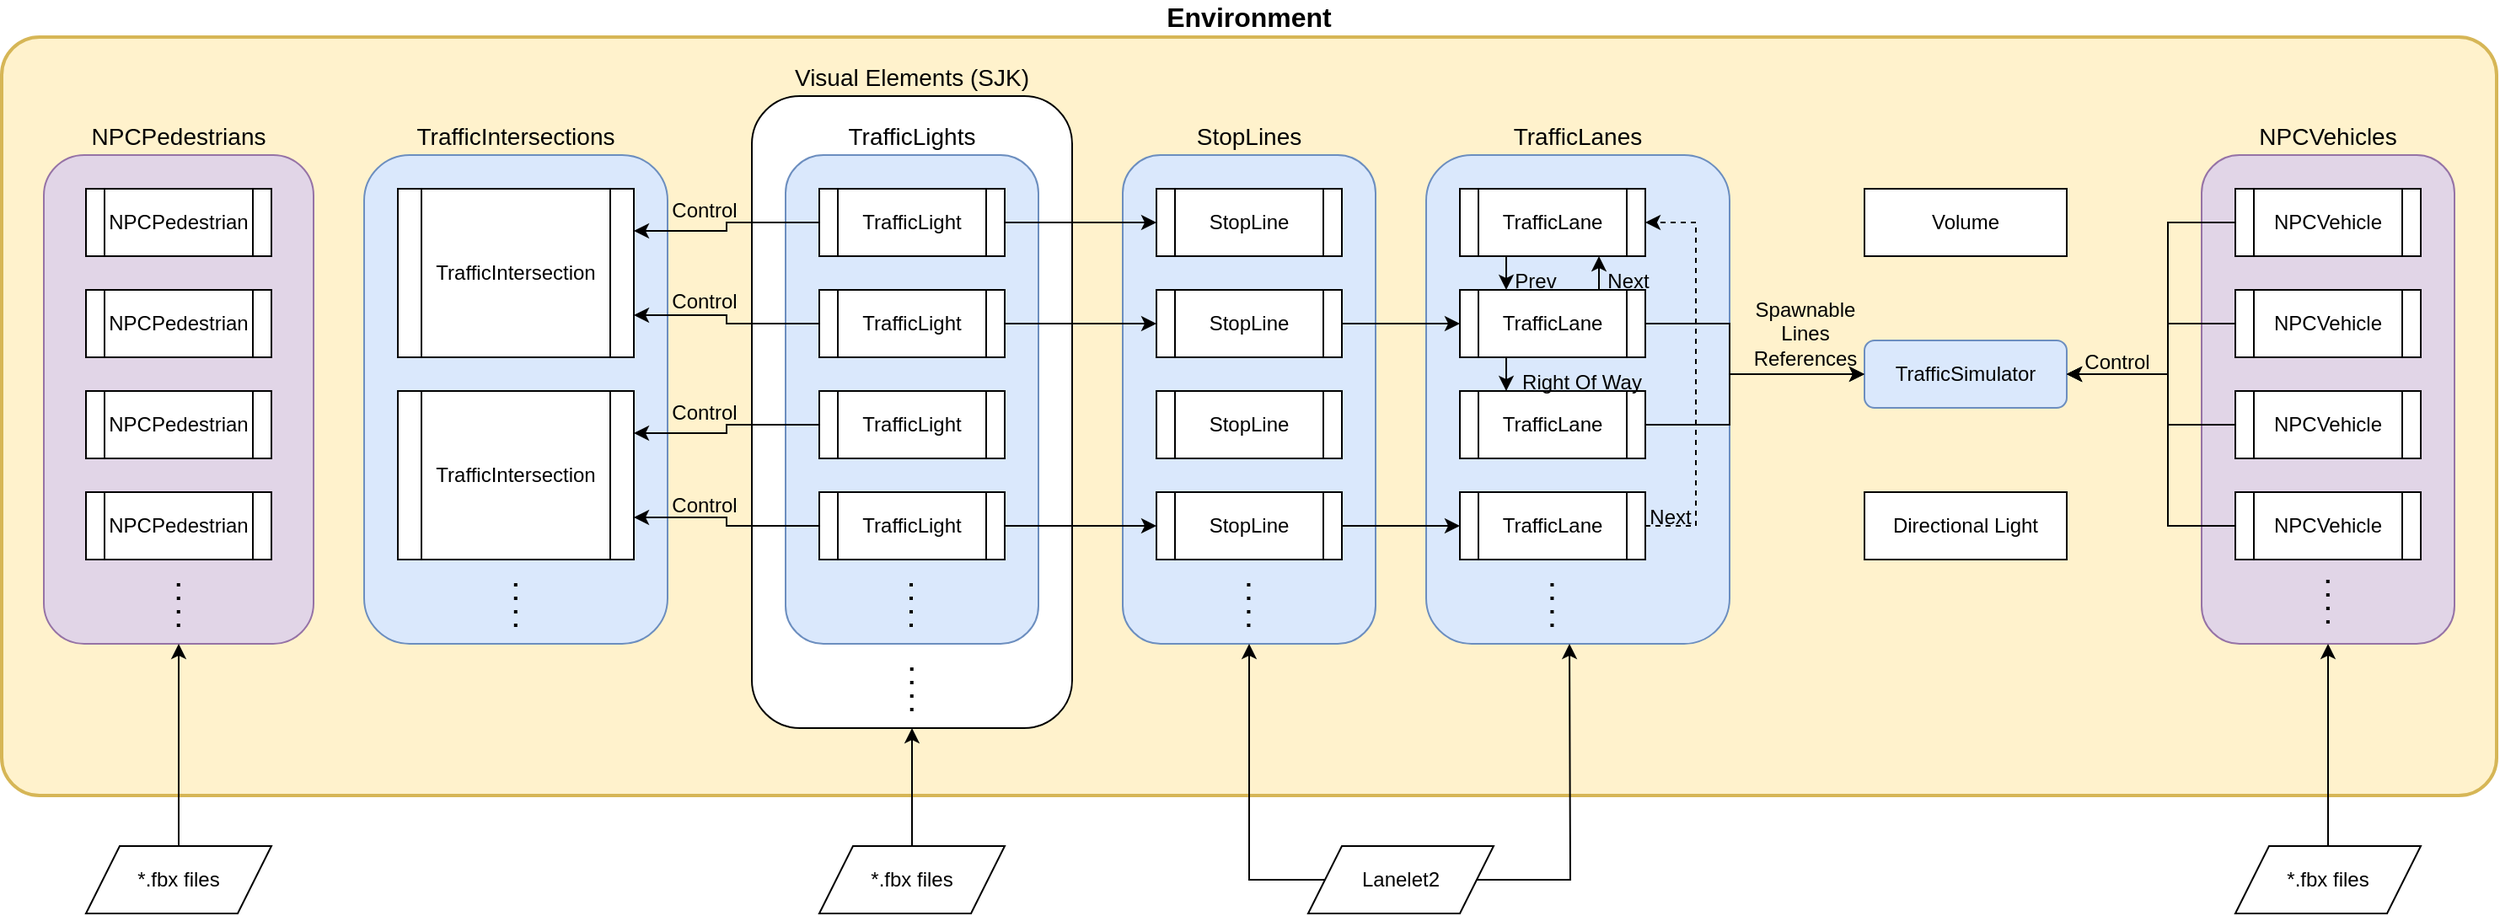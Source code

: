 <mxfile version="21.5.0" type="device">
  <diagram name="Page-1" id="CpT_m-j7Am7sjx0DqRG0">
    <mxGraphModel dx="2612" dy="1011" grid="1" gridSize="10" guides="1" tooltips="1" connect="1" arrows="1" fold="1" page="1" pageScale="1" pageWidth="850" pageHeight="1100" math="0" shadow="0">
      <root>
        <mxCell id="0" />
        <mxCell id="1" parent="0" />
        <mxCell id="NEY-SCTF0jtiZKWW0wOI-37" value="&lt;div style=&quot;font-size: 16px;&quot;&gt;Environment&lt;/div&gt;" style="rounded=1;whiteSpace=wrap;html=1;labelPosition=center;verticalLabelPosition=top;align=center;verticalAlign=bottom;labelBackgroundColor=none;labelBorderColor=none;horizontal=1;fontStyle=1;fontSize=16;glass=0;arcSize=5;strokeWidth=2;strokeColor=#d6b656;fillColor=#fff2cc;gradientColor=none;" parent="1" vertex="1">
          <mxGeometry x="-115" y="280" width="1480" height="450" as="geometry" />
        </mxCell>
        <mxCell id="4WDnaxyzXQX0K9JCH21A-70" value="NPCPedestrians" style="rounded=1;whiteSpace=wrap;html=1;labelPosition=center;verticalLabelPosition=top;align=center;verticalAlign=bottom;fontSize=14;fillColor=#e1d5e7;strokeColor=#9673a6;" parent="1" vertex="1">
          <mxGeometry x="-90" y="350" width="160" height="290" as="geometry" />
        </mxCell>
        <mxCell id="NEY-SCTF0jtiZKWW0wOI-35" value="Visual Elements (SJK)" style="rounded=1;whiteSpace=wrap;html=1;labelPosition=center;verticalLabelPosition=top;align=center;verticalAlign=bottom;fontSize=14;" parent="1" vertex="1">
          <mxGeometry x="330" y="315" width="190" height="375" as="geometry" />
        </mxCell>
        <mxCell id="NEY-SCTF0jtiZKWW0wOI-2" value="StopLines" style="rounded=1;whiteSpace=wrap;html=1;labelPosition=center;verticalLabelPosition=top;align=center;verticalAlign=bottom;connectable=1;fillColor=#dae8fc;strokeColor=#6c8ebf;fontSize=14;" parent="1" vertex="1">
          <mxGeometry x="550" y="350" width="150" height="290" as="geometry" />
        </mxCell>
        <mxCell id="NEY-SCTF0jtiZKWW0wOI-3" value="&lt;div style=&quot;font-size: 14px;&quot;&gt;TrafficLanes&lt;/div&gt;" style="rounded=1;whiteSpace=wrap;html=1;labelPosition=center;verticalLabelPosition=top;align=center;verticalAlign=bottom;connectable=0;fillColor=#dae8fc;strokeColor=#6c8ebf;fontSize=14;" parent="1" vertex="1">
          <mxGeometry x="730" y="350" width="180" height="290" as="geometry" />
        </mxCell>
        <mxCell id="NEY-SCTF0jtiZKWW0wOI-4" value="&lt;div style=&quot;font-size: 14px;&quot;&gt;TrafficIntersections&lt;/div&gt;" style="rounded=1;whiteSpace=wrap;html=1;labelPosition=center;verticalLabelPosition=top;align=center;verticalAlign=bottom;fillColor=#dae8fc;strokeColor=#6c8ebf;fontSize=14;" parent="1" vertex="1">
          <mxGeometry x="100" y="350" width="180" height="290" as="geometry" />
        </mxCell>
        <mxCell id="NEY-SCTF0jtiZKWW0wOI-5" value="TrafficLights" style="rounded=1;whiteSpace=wrap;html=1;labelPosition=center;verticalLabelPosition=top;align=center;verticalAlign=bottom;fillColor=#dae8fc;strokeColor=#6c8ebf;fontSize=14;" parent="1" vertex="1">
          <mxGeometry x="350" y="350" width="150" height="290" as="geometry" />
        </mxCell>
        <mxCell id="NEY-SCTF0jtiZKWW0wOI-8" value="&lt;div&gt;TrafficSimulator&lt;/div&gt;" style="rounded=1;whiteSpace=wrap;html=1;fillColor=#dae8fc;strokeColor=#6c8ebf;" parent="1" vertex="1">
          <mxGeometry x="990" y="460" width="120" height="40" as="geometry" />
        </mxCell>
        <mxCell id="NEY-SCTF0jtiZKWW0wOI-26" value="NPCVehicles" style="rounded=1;whiteSpace=wrap;html=1;labelPosition=center;verticalLabelPosition=top;align=center;verticalAlign=bottom;fontSize=14;fillColor=#e1d5e7;strokeColor=#9673a6;" parent="1" vertex="1">
          <mxGeometry x="1190" y="350" width="150" height="290" as="geometry" />
        </mxCell>
        <mxCell id="NEY-SCTF0jtiZKWW0wOI-33" value="Directional Light" style="rounded=0;whiteSpace=wrap;html=1;" parent="1" vertex="1">
          <mxGeometry x="990" y="550" width="120" height="40" as="geometry" />
        </mxCell>
        <mxCell id="NEY-SCTF0jtiZKWW0wOI-34" value="&lt;div&gt;Volume&lt;/div&gt;" style="rounded=0;whiteSpace=wrap;html=1;" parent="1" vertex="1">
          <mxGeometry x="990" y="370" width="120" height="40" as="geometry" />
        </mxCell>
        <mxCell id="4WDnaxyzXQX0K9JCH21A-27" value="" style="edgeStyle=orthogonalEdgeStyle;rounded=0;orthogonalLoop=1;jettySize=auto;html=1;entryX=0;entryY=0.5;entryDx=0;entryDy=0;" parent="1" source="4WDnaxyzXQX0K9JCH21A-1" target="4WDnaxyzXQX0K9JCH21A-6" edge="1">
          <mxGeometry relative="1" as="geometry" />
        </mxCell>
        <mxCell id="4WDnaxyzXQX0K9JCH21A-1" value="StopLine" style="shape=process;whiteSpace=wrap;html=1;backgroundOutline=1;" parent="1" vertex="1">
          <mxGeometry x="570" y="430" width="110" height="40" as="geometry" />
        </mxCell>
        <mxCell id="4WDnaxyzXQX0K9JCH21A-28" value="" style="edgeStyle=orthogonalEdgeStyle;rounded=0;orthogonalLoop=1;jettySize=auto;html=1;" parent="1" source="4WDnaxyzXQX0K9JCH21A-2" target="4WDnaxyzXQX0K9JCH21A-11" edge="1">
          <mxGeometry relative="1" as="geometry" />
        </mxCell>
        <mxCell id="4WDnaxyzXQX0K9JCH21A-2" value="StopLine" style="shape=process;whiteSpace=wrap;html=1;backgroundOutline=1;" parent="1" vertex="1">
          <mxGeometry x="570" y="550" width="110" height="40" as="geometry" />
        </mxCell>
        <mxCell id="4WDnaxyzXQX0K9JCH21A-5" value="TrafficLane" style="shape=process;whiteSpace=wrap;html=1;backgroundOutline=1;" parent="1" vertex="1">
          <mxGeometry x="750" y="370" width="110" height="40" as="geometry" />
        </mxCell>
        <mxCell id="4WDnaxyzXQX0K9JCH21A-17" value="" style="edgeStyle=orthogonalEdgeStyle;rounded=0;orthogonalLoop=1;jettySize=auto;html=1;entryX=0.25;entryY=0;entryDx=0;entryDy=0;exitX=0.25;exitY=1;exitDx=0;exitDy=0;" parent="1" source="4WDnaxyzXQX0K9JCH21A-6" target="4WDnaxyzXQX0K9JCH21A-9" edge="1">
          <mxGeometry relative="1" as="geometry" />
        </mxCell>
        <mxCell id="4WDnaxyzXQX0K9JCH21A-34" value="" style="edgeStyle=orthogonalEdgeStyle;rounded=0;orthogonalLoop=1;jettySize=auto;html=1;" parent="1" source="4WDnaxyzXQX0K9JCH21A-6" target="NEY-SCTF0jtiZKWW0wOI-8" edge="1">
          <mxGeometry relative="1" as="geometry">
            <Array as="points">
              <mxPoint x="910" y="450" />
              <mxPoint x="910" y="480" />
            </Array>
          </mxGeometry>
        </mxCell>
        <mxCell id="4WDnaxyzXQX0K9JCH21A-6" value="TrafficLane" style="shape=process;whiteSpace=wrap;html=1;backgroundOutline=1;" parent="1" vertex="1">
          <mxGeometry x="750" y="430" width="110" height="40" as="geometry" />
        </mxCell>
        <mxCell id="4WDnaxyzXQX0K9JCH21A-35" value="" style="edgeStyle=orthogonalEdgeStyle;rounded=0;orthogonalLoop=1;jettySize=auto;html=1;" parent="1" source="4WDnaxyzXQX0K9JCH21A-9" target="NEY-SCTF0jtiZKWW0wOI-8" edge="1">
          <mxGeometry relative="1" as="geometry">
            <Array as="points">
              <mxPoint x="910" y="510" />
              <mxPoint x="910" y="480" />
            </Array>
          </mxGeometry>
        </mxCell>
        <mxCell id="4WDnaxyzXQX0K9JCH21A-9" value="TrafficLane" style="shape=process;whiteSpace=wrap;html=1;backgroundOutline=1;" parent="1" vertex="1">
          <mxGeometry x="750" y="490" width="110" height="40" as="geometry" />
        </mxCell>
        <mxCell id="4WDnaxyzXQX0K9JCH21A-10" value="" style="endArrow=none;dashed=1;html=1;dashPattern=1 3;strokeWidth=2;rounded=0;" parent="1" edge="1">
          <mxGeometry width="50" height="50" relative="1" as="geometry">
            <mxPoint x="804.71" y="630" as="sourcePoint" />
            <mxPoint x="804.71" y="600" as="targetPoint" />
          </mxGeometry>
        </mxCell>
        <mxCell id="4WDnaxyzXQX0K9JCH21A-21" value="" style="edgeStyle=orthogonalEdgeStyle;rounded=0;orthogonalLoop=1;jettySize=auto;html=1;entryX=1;entryY=0.5;entryDx=0;entryDy=0;dashed=1;strokeWidth=1;" parent="1" source="4WDnaxyzXQX0K9JCH21A-11" target="4WDnaxyzXQX0K9JCH21A-5" edge="1">
          <mxGeometry relative="1" as="geometry">
            <mxPoint x="995" y="590" as="targetPoint" />
            <Array as="points">
              <mxPoint x="890" y="570" />
              <mxPoint x="890" y="390" />
            </Array>
          </mxGeometry>
        </mxCell>
        <mxCell id="4WDnaxyzXQX0K9JCH21A-11" value="TrafficLane" style="shape=process;whiteSpace=wrap;html=1;backgroundOutline=1;" parent="1" vertex="1">
          <mxGeometry x="750" y="550" width="110" height="40" as="geometry" />
        </mxCell>
        <mxCell id="4WDnaxyzXQX0K9JCH21A-18" value="" style="edgeStyle=orthogonalEdgeStyle;rounded=0;orthogonalLoop=1;jettySize=auto;html=1;entryX=0.25;entryY=0;entryDx=0;entryDy=0;exitX=0.25;exitY=1;exitDx=0;exitDy=0;" parent="1" source="4WDnaxyzXQX0K9JCH21A-5" target="4WDnaxyzXQX0K9JCH21A-6" edge="1">
          <mxGeometry relative="1" as="geometry">
            <mxPoint x="788" y="490" as="sourcePoint" />
            <mxPoint x="788" y="520" as="targetPoint" />
          </mxGeometry>
        </mxCell>
        <mxCell id="4WDnaxyzXQX0K9JCH21A-19" value="" style="edgeStyle=orthogonalEdgeStyle;rounded=0;orthogonalLoop=1;jettySize=auto;html=1;entryX=0.75;entryY=1;entryDx=0;entryDy=0;exitX=0.75;exitY=0;exitDx=0;exitDy=0;" parent="1" source="4WDnaxyzXQX0K9JCH21A-6" target="4WDnaxyzXQX0K9JCH21A-5" edge="1">
          <mxGeometry relative="1" as="geometry">
            <mxPoint x="843" y="520" as="sourcePoint" />
            <mxPoint x="843" y="490" as="targetPoint" />
          </mxGeometry>
        </mxCell>
        <mxCell id="4WDnaxyzXQX0K9JCH21A-23" value="Right Of Way" style="text;html=1;strokeColor=none;fillColor=none;align=center;verticalAlign=middle;whiteSpace=wrap;rounded=0;" parent="1" vertex="1">
          <mxGeometry x="765" y="470" width="115" height="30" as="geometry" />
        </mxCell>
        <mxCell id="4WDnaxyzXQX0K9JCH21A-24" value="Next" style="text;html=1;strokeColor=none;fillColor=none;align=center;verticalAlign=middle;whiteSpace=wrap;rounded=0;" parent="1" vertex="1">
          <mxGeometry x="820" y="410" width="60" height="30" as="geometry" />
        </mxCell>
        <mxCell id="4WDnaxyzXQX0K9JCH21A-25" value="Prev" style="text;html=1;strokeColor=none;fillColor=none;align=center;verticalAlign=middle;whiteSpace=wrap;rounded=0;" parent="1" vertex="1">
          <mxGeometry x="765" y="410" width="60" height="30" as="geometry" />
        </mxCell>
        <mxCell id="4WDnaxyzXQX0K9JCH21A-26" value="Next" style="text;html=1;strokeColor=none;fillColor=none;align=center;verticalAlign=middle;whiteSpace=wrap;rounded=0;" parent="1" vertex="1">
          <mxGeometry x="845" y="550" width="60" height="30" as="geometry" />
        </mxCell>
        <mxCell id="4WDnaxyzXQX0K9JCH21A-30" value="StopLine" style="shape=process;whiteSpace=wrap;html=1;backgroundOutline=1;" parent="1" vertex="1">
          <mxGeometry x="570" y="490" width="110" height="40" as="geometry" />
        </mxCell>
        <mxCell id="4WDnaxyzXQX0K9JCH21A-31" value="StopLine" style="shape=process;whiteSpace=wrap;html=1;backgroundOutline=1;" parent="1" vertex="1">
          <mxGeometry x="570" y="370" width="110" height="40" as="geometry" />
        </mxCell>
        <mxCell id="4WDnaxyzXQX0K9JCH21A-32" value="" style="endArrow=none;dashed=1;html=1;dashPattern=1 3;strokeWidth=2;rounded=0;" parent="1" edge="1">
          <mxGeometry width="50" height="50" relative="1" as="geometry">
            <mxPoint x="624.71" y="630" as="sourcePoint" />
            <mxPoint x="624.71" y="600" as="targetPoint" />
          </mxGeometry>
        </mxCell>
        <mxCell id="4WDnaxyzXQX0K9JCH21A-40" value="" style="edgeStyle=orthogonalEdgeStyle;rounded=0;orthogonalLoop=1;jettySize=auto;html=1;" parent="1" source="4WDnaxyzXQX0K9JCH21A-36" target="4WDnaxyzXQX0K9JCH21A-31" edge="1">
          <mxGeometry relative="1" as="geometry" />
        </mxCell>
        <mxCell id="4WDnaxyzXQX0K9JCH21A-59" value="" style="edgeStyle=orthogonalEdgeStyle;rounded=0;orthogonalLoop=1;jettySize=auto;html=1;entryX=1;entryY=0.25;entryDx=0;entryDy=0;" parent="1" source="4WDnaxyzXQX0K9JCH21A-36" target="4WDnaxyzXQX0K9JCH21A-54" edge="1">
          <mxGeometry relative="1" as="geometry" />
        </mxCell>
        <mxCell id="4WDnaxyzXQX0K9JCH21A-36" value="TrafficLight" style="shape=process;whiteSpace=wrap;html=1;backgroundOutline=1;" parent="1" vertex="1">
          <mxGeometry x="370" y="370" width="110" height="40" as="geometry" />
        </mxCell>
        <mxCell id="4WDnaxyzXQX0K9JCH21A-41" value="" style="edgeStyle=orthogonalEdgeStyle;rounded=0;orthogonalLoop=1;jettySize=auto;html=1;" parent="1" source="4WDnaxyzXQX0K9JCH21A-37" target="4WDnaxyzXQX0K9JCH21A-1" edge="1">
          <mxGeometry relative="1" as="geometry" />
        </mxCell>
        <mxCell id="4WDnaxyzXQX0K9JCH21A-60" value="" style="edgeStyle=orthogonalEdgeStyle;rounded=0;orthogonalLoop=1;jettySize=auto;html=1;entryX=1;entryY=0.75;entryDx=0;entryDy=0;" parent="1" source="4WDnaxyzXQX0K9JCH21A-37" target="4WDnaxyzXQX0K9JCH21A-54" edge="1">
          <mxGeometry relative="1" as="geometry" />
        </mxCell>
        <mxCell id="4WDnaxyzXQX0K9JCH21A-37" value="TrafficLight" style="shape=process;whiteSpace=wrap;html=1;backgroundOutline=1;" parent="1" vertex="1">
          <mxGeometry x="370" y="430" width="110" height="40" as="geometry" />
        </mxCell>
        <mxCell id="4WDnaxyzXQX0K9JCH21A-62" value="" style="edgeStyle=orthogonalEdgeStyle;rounded=0;orthogonalLoop=1;jettySize=auto;html=1;entryX=1;entryY=0.25;entryDx=0;entryDy=0;" parent="1" source="4WDnaxyzXQX0K9JCH21A-38" target="4WDnaxyzXQX0K9JCH21A-61" edge="1">
          <mxGeometry relative="1" as="geometry" />
        </mxCell>
        <mxCell id="4WDnaxyzXQX0K9JCH21A-38" value="TrafficLight" style="shape=process;whiteSpace=wrap;html=1;backgroundOutline=1;" parent="1" vertex="1">
          <mxGeometry x="370" y="490" width="110" height="40" as="geometry" />
        </mxCell>
        <mxCell id="4WDnaxyzXQX0K9JCH21A-43" value="" style="edgeStyle=orthogonalEdgeStyle;rounded=0;orthogonalLoop=1;jettySize=auto;html=1;" parent="1" source="4WDnaxyzXQX0K9JCH21A-39" target="4WDnaxyzXQX0K9JCH21A-2" edge="1">
          <mxGeometry relative="1" as="geometry" />
        </mxCell>
        <mxCell id="4WDnaxyzXQX0K9JCH21A-63" value="" style="edgeStyle=orthogonalEdgeStyle;rounded=0;orthogonalLoop=1;jettySize=auto;html=1;entryX=1;entryY=0.75;entryDx=0;entryDy=0;" parent="1" source="4WDnaxyzXQX0K9JCH21A-39" target="4WDnaxyzXQX0K9JCH21A-61" edge="1">
          <mxGeometry relative="1" as="geometry" />
        </mxCell>
        <mxCell id="4WDnaxyzXQX0K9JCH21A-39" value="TrafficLight" style="shape=process;whiteSpace=wrap;html=1;backgroundOutline=1;" parent="1" vertex="1">
          <mxGeometry x="370" y="550" width="110" height="40" as="geometry" />
        </mxCell>
        <mxCell id="4WDnaxyzXQX0K9JCH21A-44" value="" style="endArrow=none;dashed=1;html=1;dashPattern=1 3;strokeWidth=2;rounded=0;" parent="1" edge="1">
          <mxGeometry width="50" height="50" relative="1" as="geometry">
            <mxPoint x="424.5" y="630" as="sourcePoint" />
            <mxPoint x="424.5" y="600" as="targetPoint" />
          </mxGeometry>
        </mxCell>
        <mxCell id="4WDnaxyzXQX0K9JCH21A-53" value="" style="endArrow=none;dashed=1;html=1;dashPattern=1 3;strokeWidth=2;rounded=0;" parent="1" edge="1">
          <mxGeometry width="50" height="50" relative="1" as="geometry">
            <mxPoint x="424.88" y="680" as="sourcePoint" />
            <mxPoint x="424.88" y="650" as="targetPoint" />
          </mxGeometry>
        </mxCell>
        <mxCell id="4WDnaxyzXQX0K9JCH21A-54" value="&lt;div&gt;TrafficIntersection&lt;/div&gt;" style="shape=process;whiteSpace=wrap;html=1;backgroundOutline=1;" parent="1" vertex="1">
          <mxGeometry x="120" y="370" width="140" height="100" as="geometry" />
        </mxCell>
        <mxCell id="4WDnaxyzXQX0K9JCH21A-61" value="&lt;div&gt;TrafficIntersection&lt;/div&gt;" style="shape=process;whiteSpace=wrap;html=1;backgroundOutline=1;" parent="1" vertex="1">
          <mxGeometry x="120" y="490" width="140" height="100" as="geometry" />
        </mxCell>
        <mxCell id="4WDnaxyzXQX0K9JCH21A-64" value="" style="endArrow=none;dashed=1;html=1;dashPattern=1 3;strokeWidth=2;rounded=0;" parent="1" edge="1">
          <mxGeometry width="50" height="50" relative="1" as="geometry">
            <mxPoint x="189.9" y="630" as="sourcePoint" />
            <mxPoint x="189.9" y="600" as="targetPoint" />
          </mxGeometry>
        </mxCell>
        <mxCell id="4WDnaxyzXQX0K9JCH21A-65" value="NPCPedestrian" style="shape=process;whiteSpace=wrap;html=1;backgroundOutline=1;" parent="1" vertex="1">
          <mxGeometry x="-65" y="370" width="110" height="40" as="geometry" />
        </mxCell>
        <mxCell id="4WDnaxyzXQX0K9JCH21A-66" value="NPCPedestrian" style="shape=process;whiteSpace=wrap;html=1;backgroundOutline=1;" parent="1" vertex="1">
          <mxGeometry x="-65" y="430" width="110" height="40" as="geometry" />
        </mxCell>
        <mxCell id="4WDnaxyzXQX0K9JCH21A-67" value="NPCPedestrian" style="shape=process;whiteSpace=wrap;html=1;backgroundOutline=1;" parent="1" vertex="1">
          <mxGeometry x="-65" y="490" width="110" height="40" as="geometry" />
        </mxCell>
        <mxCell id="4WDnaxyzXQX0K9JCH21A-68" value="NPCPedestrian" style="shape=process;whiteSpace=wrap;html=1;backgroundOutline=1;" parent="1" vertex="1">
          <mxGeometry x="-65" y="550" width="110" height="40" as="geometry" />
        </mxCell>
        <mxCell id="4WDnaxyzXQX0K9JCH21A-69" value="" style="endArrow=none;dashed=1;html=1;dashPattern=1 3;strokeWidth=2;rounded=0;" parent="1" edge="1">
          <mxGeometry width="50" height="50" relative="1" as="geometry">
            <mxPoint x="-10.12" y="630" as="sourcePoint" />
            <mxPoint x="-10.12" y="600" as="targetPoint" />
          </mxGeometry>
        </mxCell>
        <mxCell id="4WDnaxyzXQX0K9JCH21A-74" value="" style="edgeStyle=orthogonalEdgeStyle;rounded=0;orthogonalLoop=1;jettySize=auto;html=1;" parent="1" source="4WDnaxyzXQX0K9JCH21A-71" edge="1">
          <mxGeometry relative="1" as="geometry">
            <mxPoint x="815" y="640" as="targetPoint" />
          </mxGeometry>
        </mxCell>
        <mxCell id="4WDnaxyzXQX0K9JCH21A-81" value="" style="edgeStyle=orthogonalEdgeStyle;rounded=0;orthogonalLoop=1;jettySize=auto;html=1;entryX=0.5;entryY=1;entryDx=0;entryDy=0;exitX=0;exitY=0.5;exitDx=0;exitDy=0;" parent="1" source="4WDnaxyzXQX0K9JCH21A-71" target="NEY-SCTF0jtiZKWW0wOI-2" edge="1">
          <mxGeometry relative="1" as="geometry">
            <mxPoint x="590" y="830" as="targetPoint" />
            <Array as="points">
              <mxPoint x="625" y="780" />
            </Array>
          </mxGeometry>
        </mxCell>
        <mxCell id="4WDnaxyzXQX0K9JCH21A-71" value="&lt;div&gt;Lanelet2&lt;/div&gt;" style="shape=parallelogram;perimeter=parallelogramPerimeter;whiteSpace=wrap;html=1;fixedSize=1;" parent="1" vertex="1">
          <mxGeometry x="660" y="760" width="110" height="40" as="geometry" />
        </mxCell>
        <mxCell id="4WDnaxyzXQX0K9JCH21A-73" value="" style="edgeStyle=orthogonalEdgeStyle;rounded=0;orthogonalLoop=1;jettySize=auto;html=1;" parent="1" source="4WDnaxyzXQX0K9JCH21A-72" target="NEY-SCTF0jtiZKWW0wOI-35" edge="1">
          <mxGeometry relative="1" as="geometry" />
        </mxCell>
        <mxCell id="4WDnaxyzXQX0K9JCH21A-72" value="*.fbx files" style="shape=parallelogram;perimeter=parallelogramPerimeter;whiteSpace=wrap;html=1;fixedSize=1;" parent="1" vertex="1">
          <mxGeometry x="370" y="760" width="110" height="40" as="geometry" />
        </mxCell>
        <mxCell id="4WDnaxyzXQX0K9JCH21A-75" value="Spawnable Lines References" style="text;html=1;strokeColor=none;fillColor=none;align=center;verticalAlign=middle;whiteSpace=wrap;rounded=0;" parent="1" vertex="1">
          <mxGeometry x="915" y="441" width="80" height="30" as="geometry" />
        </mxCell>
        <mxCell id="4WDnaxyzXQX0K9JCH21A-76" value="NPCVehicle" style="shape=process;whiteSpace=wrap;html=1;backgroundOutline=1;rounded=0;" parent="1" vertex="1">
          <mxGeometry x="1210" y="370" width="110" height="40" as="geometry" />
        </mxCell>
        <mxCell id="4WDnaxyzXQX0K9JCH21A-77" value="NPCVehicle" style="shape=process;whiteSpace=wrap;html=1;backgroundOutline=1;rounded=0;" parent="1" vertex="1">
          <mxGeometry x="1210" y="430" width="110" height="40" as="geometry" />
        </mxCell>
        <mxCell id="4WDnaxyzXQX0K9JCH21A-78" value="NPCVehicle" style="shape=process;whiteSpace=wrap;html=1;backgroundOutline=1;rounded=0;" parent="1" vertex="1">
          <mxGeometry x="1210" y="490" width="110" height="40" as="geometry" />
        </mxCell>
        <mxCell id="iR7XMXZ2pqz_NEsJ3RQj-1" value="" style="endArrow=none;dashed=1;html=1;dashPattern=1 3;strokeWidth=2;rounded=0;" edge="1" parent="1">
          <mxGeometry width="50" height="50" relative="1" as="geometry">
            <mxPoint x="1264.95" y="628" as="sourcePoint" />
            <mxPoint x="1264.89" y="600" as="targetPoint" />
          </mxGeometry>
        </mxCell>
        <mxCell id="iR7XMXZ2pqz_NEsJ3RQj-2" value="NPCVehicle" style="shape=process;whiteSpace=wrap;html=1;backgroundOutline=1;rounded=0;" vertex="1" parent="1">
          <mxGeometry x="1210" y="550" width="110" height="40" as="geometry" />
        </mxCell>
        <mxCell id="iR7XMXZ2pqz_NEsJ3RQj-3" value="" style="endArrow=classic;html=1;rounded=0;exitX=0;exitY=0.5;exitDx=0;exitDy=0;entryX=1;entryY=0.5;entryDx=0;entryDy=0;" edge="1" parent="1" source="4WDnaxyzXQX0K9JCH21A-76" target="NEY-SCTF0jtiZKWW0wOI-8">
          <mxGeometry width="50" height="50" relative="1" as="geometry">
            <mxPoint x="730" y="590" as="sourcePoint" />
            <mxPoint x="780" y="540" as="targetPoint" />
            <Array as="points">
              <mxPoint x="1170" y="390" />
              <mxPoint x="1170" y="410" />
              <mxPoint x="1170" y="440" />
              <mxPoint x="1170" y="480" />
            </Array>
          </mxGeometry>
        </mxCell>
        <mxCell id="iR7XMXZ2pqz_NEsJ3RQj-5" value="" style="endArrow=classic;html=1;rounded=0;exitX=0;exitY=0.5;exitDx=0;exitDy=0;entryX=1;entryY=0.5;entryDx=0;entryDy=0;" edge="1" parent="1" source="4WDnaxyzXQX0K9JCH21A-77" target="NEY-SCTF0jtiZKWW0wOI-8">
          <mxGeometry width="50" height="50" relative="1" as="geometry">
            <mxPoint x="950" y="560" as="sourcePoint" />
            <mxPoint x="1000" y="510" as="targetPoint" />
            <Array as="points">
              <mxPoint x="1170" y="450" />
              <mxPoint x="1170" y="470" />
              <mxPoint x="1170" y="480" />
            </Array>
          </mxGeometry>
        </mxCell>
        <mxCell id="iR7XMXZ2pqz_NEsJ3RQj-7" value="" style="endArrow=classic;html=1;rounded=0;entryX=1;entryY=0.5;entryDx=0;entryDy=0;exitX=0;exitY=0.5;exitDx=0;exitDy=0;" edge="1" parent="1" source="4WDnaxyzXQX0K9JCH21A-78" target="NEY-SCTF0jtiZKWW0wOI-8">
          <mxGeometry width="50" height="50" relative="1" as="geometry">
            <mxPoint x="950" y="560" as="sourcePoint" />
            <mxPoint x="1000" y="510" as="targetPoint" />
            <Array as="points">
              <mxPoint x="1170" y="510" />
              <mxPoint x="1170" y="480" />
            </Array>
          </mxGeometry>
        </mxCell>
        <mxCell id="iR7XMXZ2pqz_NEsJ3RQj-8" value="" style="endArrow=classic;html=1;rounded=0;entryX=1;entryY=0.5;entryDx=0;entryDy=0;exitX=0;exitY=0.5;exitDx=0;exitDy=0;" edge="1" parent="1" source="iR7XMXZ2pqz_NEsJ3RQj-2" target="NEY-SCTF0jtiZKWW0wOI-8">
          <mxGeometry width="50" height="50" relative="1" as="geometry">
            <mxPoint x="950" y="560" as="sourcePoint" />
            <mxPoint x="1000" y="510" as="targetPoint" />
            <Array as="points">
              <mxPoint x="1170" y="570" />
              <mxPoint x="1170" y="480" />
            </Array>
          </mxGeometry>
        </mxCell>
        <mxCell id="iR7XMXZ2pqz_NEsJ3RQj-9" value="Control" style="text;html=1;strokeColor=none;fillColor=none;align=center;verticalAlign=middle;whiteSpace=wrap;rounded=0;" vertex="1" parent="1">
          <mxGeometry x="1100" y="458" width="80" height="30" as="geometry" />
        </mxCell>
        <mxCell id="iR7XMXZ2pqz_NEsJ3RQj-11" value="Control" style="text;html=1;strokeColor=none;fillColor=none;align=center;verticalAlign=middle;whiteSpace=wrap;rounded=0;" vertex="1" parent="1">
          <mxGeometry x="262" y="422" width="80" height="30" as="geometry" />
        </mxCell>
        <mxCell id="iR7XMXZ2pqz_NEsJ3RQj-13" value="Control" style="text;html=1;strokeColor=none;fillColor=none;align=center;verticalAlign=middle;whiteSpace=wrap;rounded=0;" vertex="1" parent="1">
          <mxGeometry x="262" y="368" width="80" height="30" as="geometry" />
        </mxCell>
        <mxCell id="iR7XMXZ2pqz_NEsJ3RQj-14" value="Control" style="text;html=1;strokeColor=none;fillColor=none;align=center;verticalAlign=middle;whiteSpace=wrap;rounded=0;" vertex="1" parent="1">
          <mxGeometry x="262" y="487.5" width="80" height="30" as="geometry" />
        </mxCell>
        <mxCell id="iR7XMXZ2pqz_NEsJ3RQj-15" value="Control" style="text;html=1;strokeColor=none;fillColor=none;align=center;verticalAlign=middle;whiteSpace=wrap;rounded=0;" vertex="1" parent="1">
          <mxGeometry x="262" y="543" width="80" height="30" as="geometry" />
        </mxCell>
        <mxCell id="iR7XMXZ2pqz_NEsJ3RQj-17" value="" style="edgeStyle=orthogonalEdgeStyle;rounded=0;orthogonalLoop=1;jettySize=auto;html=1;" edge="1" parent="1" source="iR7XMXZ2pqz_NEsJ3RQj-16" target="NEY-SCTF0jtiZKWW0wOI-26">
          <mxGeometry relative="1" as="geometry" />
        </mxCell>
        <mxCell id="iR7XMXZ2pqz_NEsJ3RQj-16" value="*.fbx files" style="shape=parallelogram;perimeter=parallelogramPerimeter;whiteSpace=wrap;html=1;fixedSize=1;" vertex="1" parent="1">
          <mxGeometry x="1210" y="760" width="110" height="40" as="geometry" />
        </mxCell>
        <mxCell id="iR7XMXZ2pqz_NEsJ3RQj-20" value="" style="edgeStyle=orthogonalEdgeStyle;rounded=0;orthogonalLoop=1;jettySize=auto;html=1;entryX=0.5;entryY=1;entryDx=0;entryDy=0;" edge="1" parent="1" source="iR7XMXZ2pqz_NEsJ3RQj-18" target="4WDnaxyzXQX0K9JCH21A-70">
          <mxGeometry relative="1" as="geometry" />
        </mxCell>
        <mxCell id="iR7XMXZ2pqz_NEsJ3RQj-18" value="*.fbx files" style="shape=parallelogram;perimeter=parallelogramPerimeter;whiteSpace=wrap;html=1;fixedSize=1;" vertex="1" parent="1">
          <mxGeometry x="-65" y="760" width="110" height="40" as="geometry" />
        </mxCell>
      </root>
    </mxGraphModel>
  </diagram>
</mxfile>
